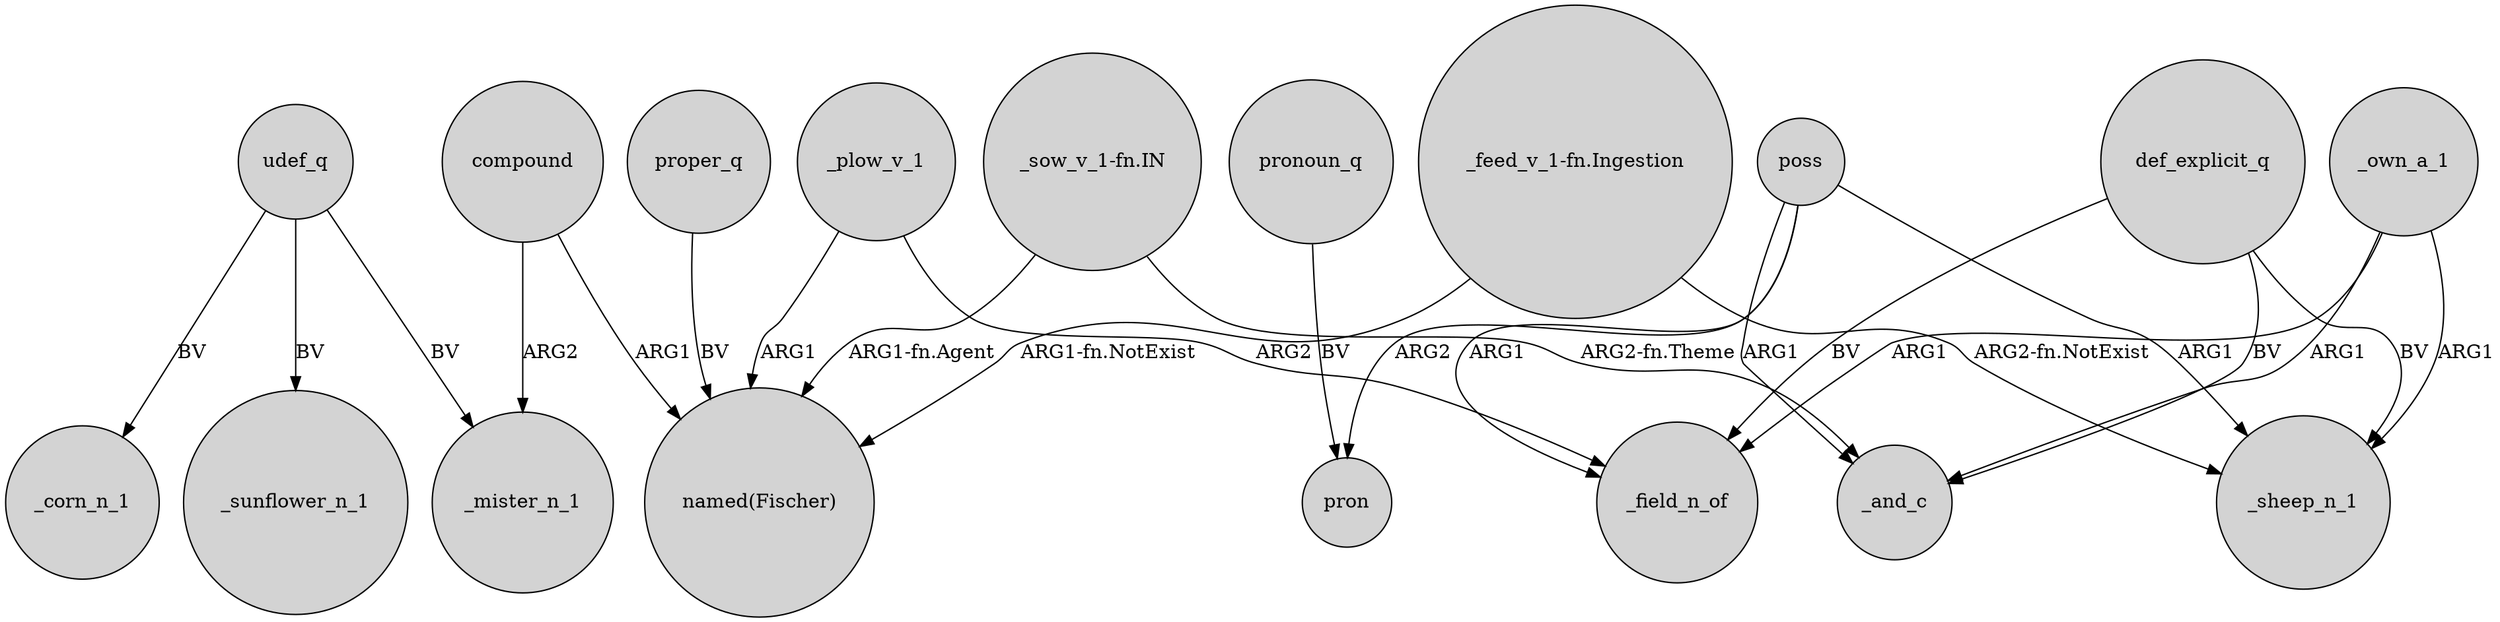 digraph {
	node [shape=circle style=filled]
	proper_q -> "named(Fischer)" [label=BV]
	udef_q -> _sunflower_n_1 [label=BV]
	poss -> pron [label=ARG2]
	poss -> _and_c [label=ARG1]
	def_explicit_q -> _and_c [label=BV]
	compound -> _mister_n_1 [label=ARG2]
	"_feed_v_1-fn.Ingestion" -> _sheep_n_1 [label="ARG2-fn.NotExist"]
	_plow_v_1 -> _field_n_of [label=ARG2]
	udef_q -> _mister_n_1 [label=BV]
	_own_a_1 -> _and_c [label=ARG1]
	compound -> "named(Fischer)" [label=ARG1]
	poss -> _field_n_of [label=ARG1]
	pronoun_q -> pron [label=BV]
	_plow_v_1 -> "named(Fischer)" [label=ARG1]
	def_explicit_q -> _sheep_n_1 [label=BV]
	udef_q -> _corn_n_1 [label=BV]
	def_explicit_q -> _field_n_of [label=BV]
	"_sow_v_1-fn.IN" -> "named(Fischer)" [label="ARG1-fn.Agent"]
	"_sow_v_1-fn.IN" -> _and_c [label="ARG2-fn.Theme"]
	_own_a_1 -> _field_n_of [label=ARG1]
	"_feed_v_1-fn.Ingestion" -> "named(Fischer)" [label="ARG1-fn.NotExist"]
	poss -> _sheep_n_1 [label=ARG1]
	_own_a_1 -> _sheep_n_1 [label=ARG1]
}
